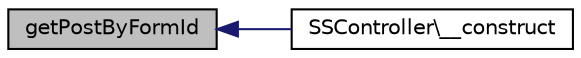 digraph "getPostByFormId"
{
  edge [fontname="Helvetica",fontsize="10",labelfontname="Helvetica",labelfontsize="10"];
  node [fontname="Helvetica",fontsize="10",shape=record];
  rankdir="LR";
  Node1 [label="getPostByFormId",height=0.2,width=0.4,color="black", fillcolor="grey75", style="filled", fontcolor="black"];
  Node1 -> Node2 [dir="back",color="midnightblue",fontsize="10",style="solid",fontname="Helvetica"];
  Node2 [label="SSController\\__construct",height=0.2,width=0.4,color="black", fillcolor="white", style="filled",URL="$class_s_s_controller.html#a095c5d389db211932136b53f25f39685",tooltip="Konstruktor. "];
}
